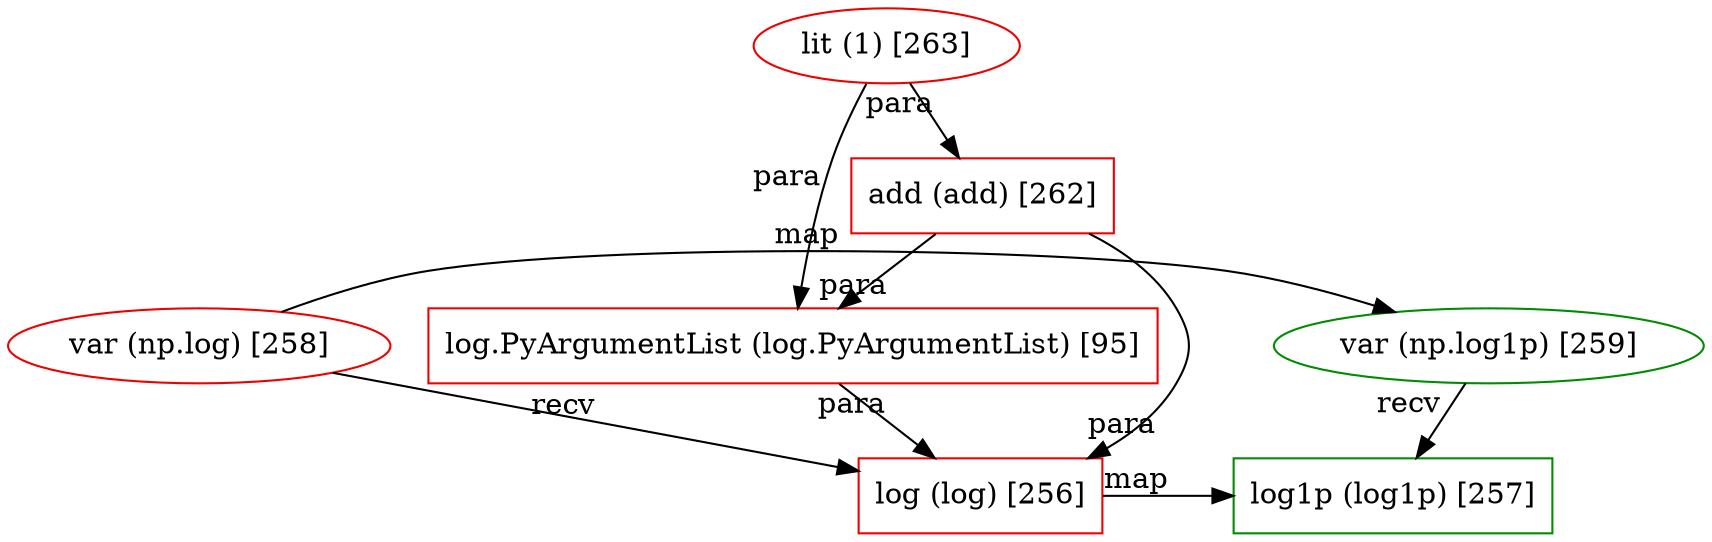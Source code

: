 digraph "fragment-1079.dot" {
	subgraph "subgraph: 256 to 257" {
		graph [rank=same]
		256 [label="log (log) [256]" color=red2 shape=box]
		257 [label="log1p (log1p) [257]" color=green4 shape=box]
	}
	subgraph "subgraph: 259 to 258" {
		graph [rank=same]
		259 [label="var (np.log1p) [259]" color=green4 shape=ellipse]
		258 [label="var (np.log) [258]" color=red2 shape=ellipse]
	}
	95 [label="log.PyArgumentList (log.PyArgumentList) [95]" color=red2 shape=box]
	263 [label="lit (1) [263]" color=red2 shape=ellipse]
	262 [label="add (add) [262]" color=red2 shape=box]
	258 -> 256 [xlabel=recv from_closure=False]
	262 -> 256 [xlabel=para from_closure=False]
	262 -> 95 [xlabel=para from_closure=null]
	95 -> 256 [xlabel=para from_closure=null]
	263 -> 95 [xlabel=para from_closure=null]
	256 -> 257 [xlabel=map from_closure=False]
	259 -> 257 [xlabel=recv from_closure=False]
	258 -> 259 [xlabel=map from_closure=False]
	263 -> 262 [xlabel=para from_closure=False]
}
